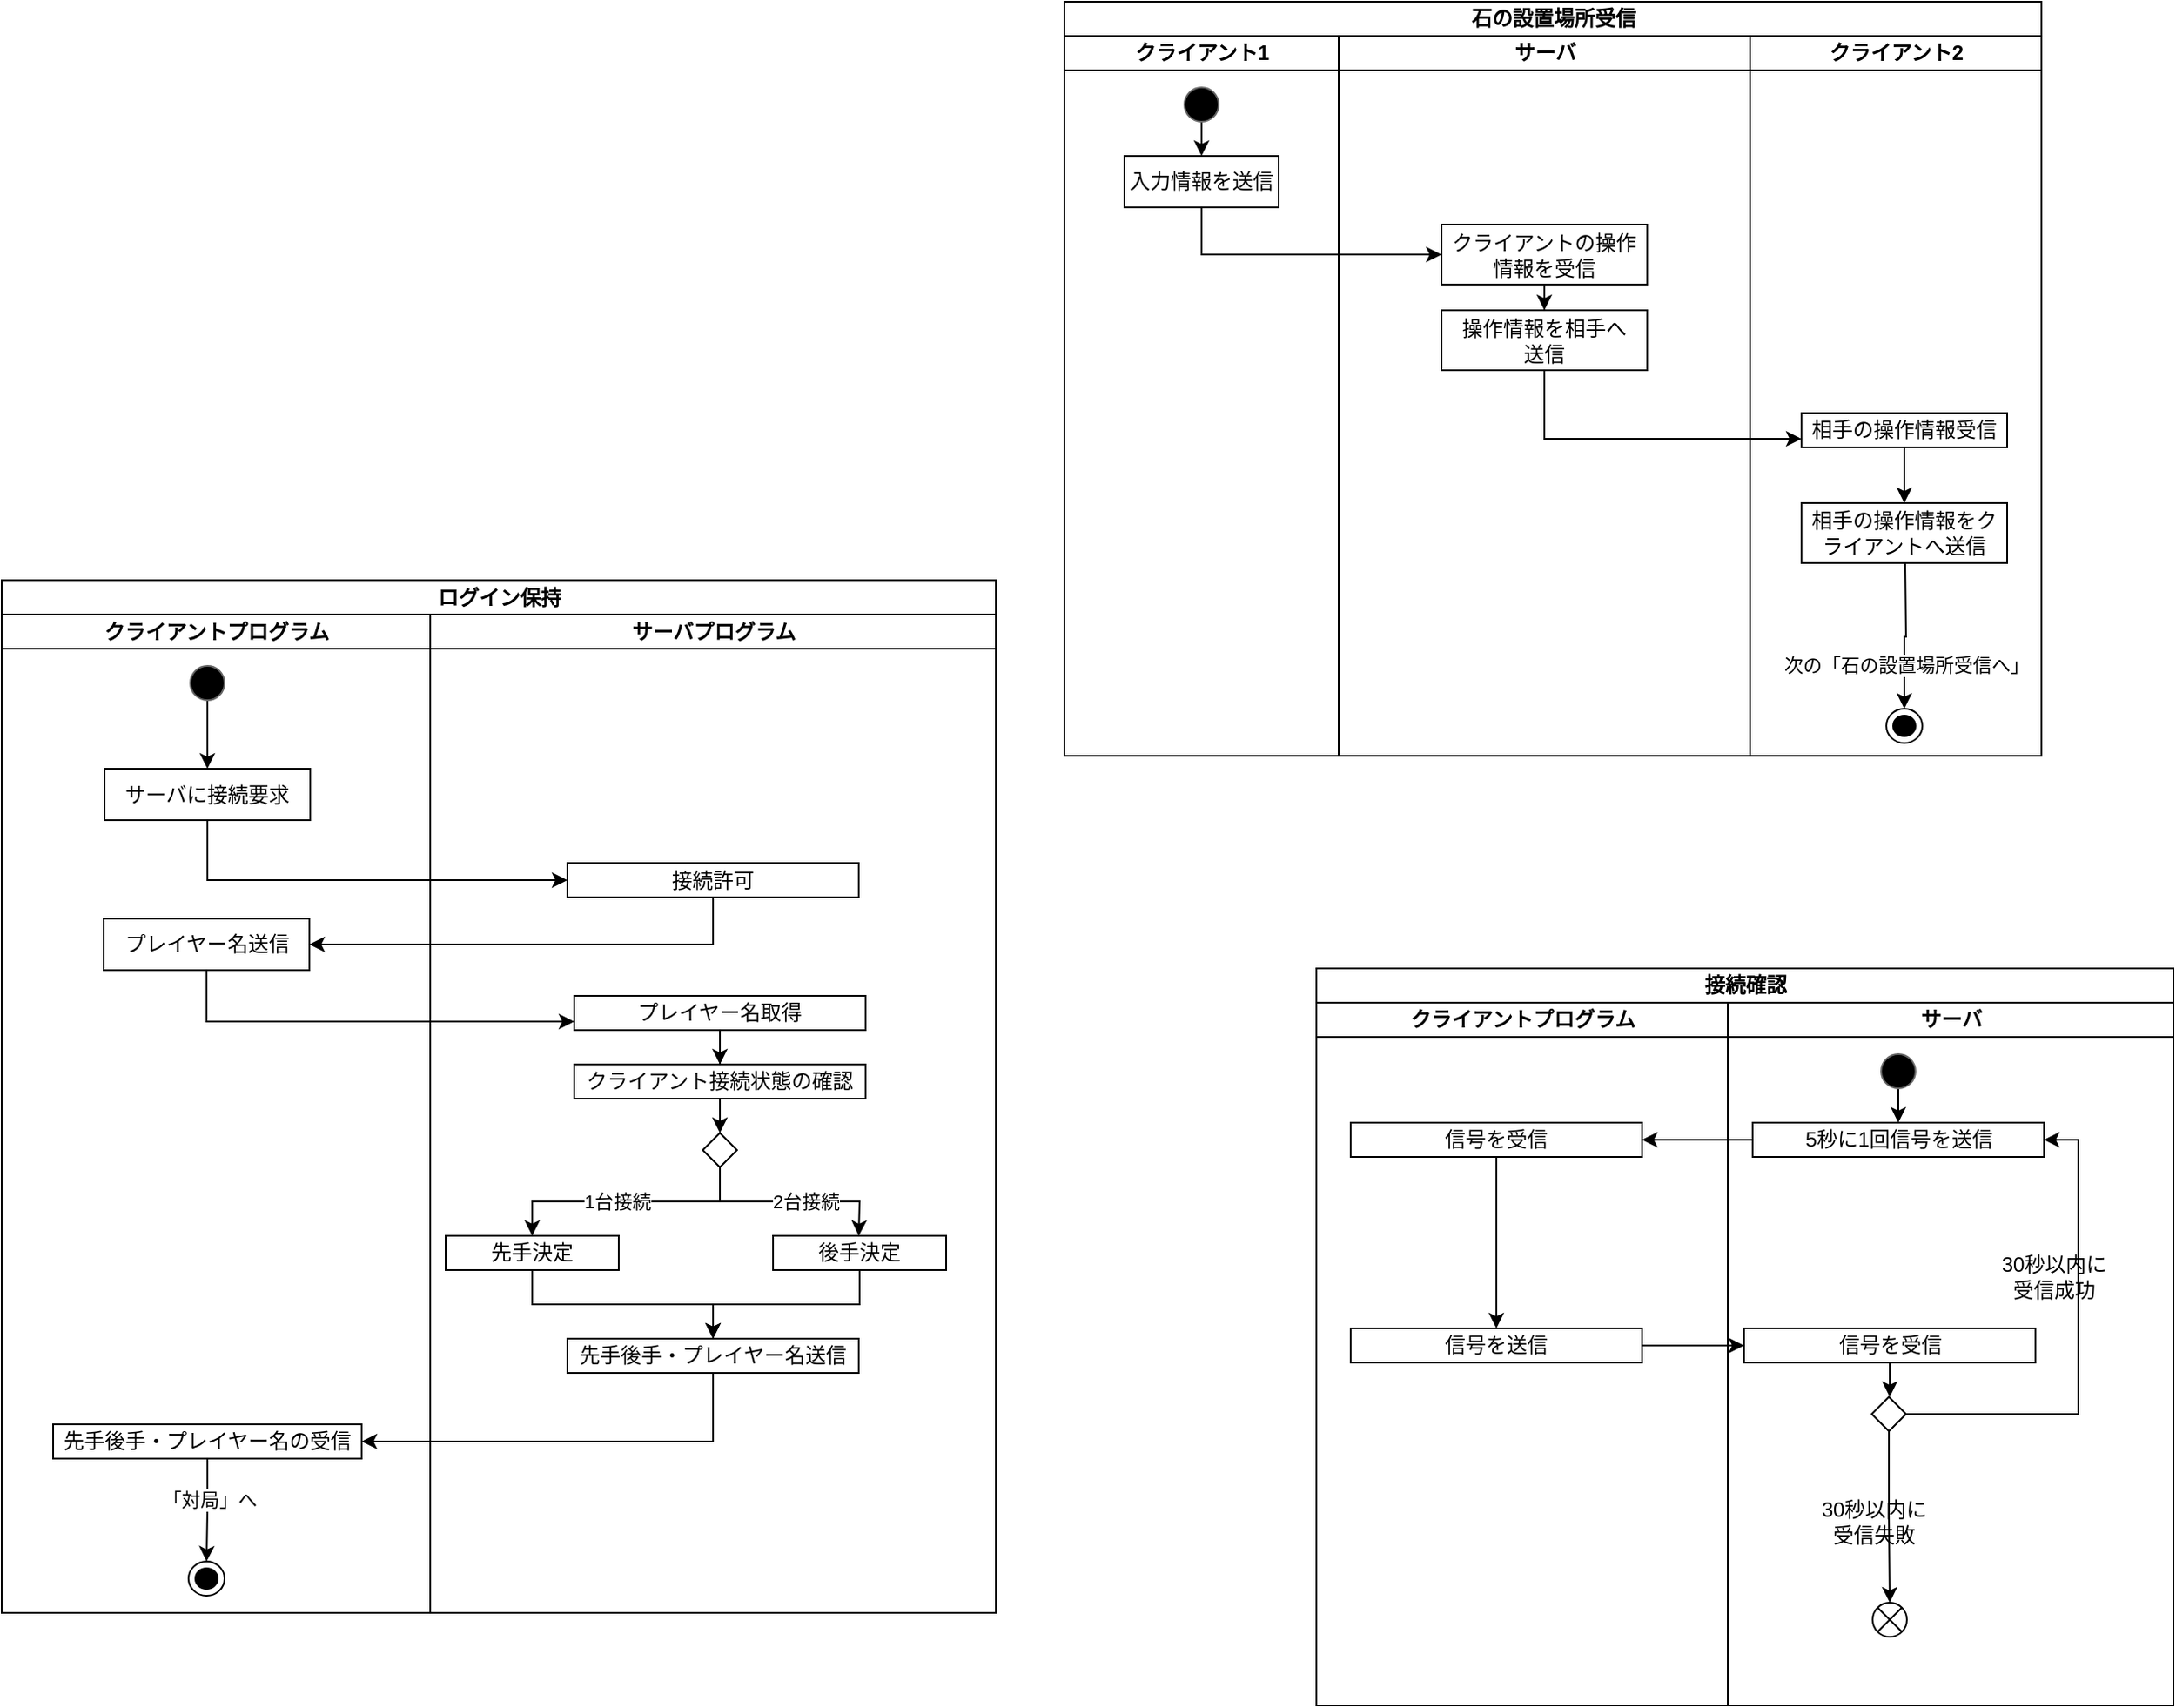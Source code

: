 <?xml version="1.0" encoding="UTF-8"?>
<mxfile version="26.2.12">
  <diagram name="ページ1" id="blJo8V8RZGlDzMt2KCXf">
    <mxGraphModel dx="1385" dy="1665" grid="1" gridSize="10" guides="1" tooltips="1" connect="1" arrows="1" fold="1" page="1" pageScale="1" pageWidth="827" pageHeight="1169" math="0" shadow="0">
      <root>
        <mxCell id="0" />
        <mxCell id="1" parent="0" />
        <mxCell id="ICABriZi5GorXYD_xj9T-27" value="ログイン保持" style="swimlane;childLayout=stackLayout;resizeParent=1;resizeParentMax=0;startSize=20;html=1;" parent="1" vertex="1">
          <mxGeometry x="60" y="357.5" width="580" height="602.5" as="geometry" />
        </mxCell>
        <mxCell id="ICABriZi5GorXYD_xj9T-30" value="クライアントプログラム" style="swimlane;startSize=20;html=1;" parent="ICABriZi5GorXYD_xj9T-27" vertex="1">
          <mxGeometry y="20" width="250" height="582.5" as="geometry" />
        </mxCell>
        <mxCell id="ICABriZi5GorXYD_xj9T-145" style="edgeStyle=orthogonalEdgeStyle;rounded=0;orthogonalLoop=1;jettySize=auto;html=1;exitX=0.5;exitY=1;exitDx=0;exitDy=0;entryX=0.5;entryY=0;entryDx=0;entryDy=0;" parent="ICABriZi5GorXYD_xj9T-30" source="ICABriZi5GorXYD_xj9T-31" target="ICABriZi5GorXYD_xj9T-35" edge="1">
          <mxGeometry relative="1" as="geometry" />
        </mxCell>
        <mxCell id="ICABriZi5GorXYD_xj9T-31" value="" style="ellipse;whiteSpace=wrap;html=1;aspect=fixed;fillColor=light-dark(#000000, #1a1a1a);fontColor=#333333;strokeColor=#666666;" parent="ICABriZi5GorXYD_xj9T-30" vertex="1">
          <mxGeometry x="110" y="30" width="20" height="20" as="geometry" />
        </mxCell>
        <mxCell id="ICABriZi5GorXYD_xj9T-35" value="&lt;div&gt;&lt;span style=&quot;background-color: transparent; color: light-dark(rgb(0, 0, 0), rgb(255, 255, 255));&quot;&gt;サーバに接続要求&lt;/span&gt;&lt;/div&gt;" style="rounded=0;whiteSpace=wrap;html=1;" parent="ICABriZi5GorXYD_xj9T-30" vertex="1">
          <mxGeometry x="60" y="90" width="120" height="30" as="geometry" />
        </mxCell>
        <mxCell id="ICABriZi5GorXYD_xj9T-36" style="edgeStyle=orthogonalEdgeStyle;rounded=0;orthogonalLoop=1;jettySize=auto;html=1;exitX=0.5;exitY=1;exitDx=0;exitDy=0;entryX=0.5;entryY=0;entryDx=0;entryDy=0;" parent="ICABriZi5GorXYD_xj9T-30" source="ICABriZi5GorXYD_xj9T-38" target="ICABriZi5GorXYD_xj9T-43" edge="1">
          <mxGeometry relative="1" as="geometry" />
        </mxCell>
        <mxCell id="ICABriZi5GorXYD_xj9T-37" value="「対局」へ" style="edgeLabel;html=1;align=center;verticalAlign=middle;resizable=0;points=[];" parent="ICABriZi5GorXYD_xj9T-36" vertex="1" connectable="0">
          <mxGeometry x="-0.201" y="1" relative="1" as="geometry">
            <mxPoint as="offset" />
          </mxGeometry>
        </mxCell>
        <mxCell id="ICABriZi5GorXYD_xj9T-38" value="先手後手・プレイヤー名の受信" style="rounded=0;whiteSpace=wrap;html=1;" parent="ICABriZi5GorXYD_xj9T-30" vertex="1">
          <mxGeometry x="30" y="472.5" width="180" height="20" as="geometry" />
        </mxCell>
        <mxCell id="ICABriZi5GorXYD_xj9T-43" value="" style="ellipse;html=1;shape=endState;fillColor=#000000;strokeColor=#000000;" parent="ICABriZi5GorXYD_xj9T-30" vertex="1">
          <mxGeometry x="109" y="552.5" width="21" height="20" as="geometry" />
        </mxCell>
        <mxCell id="ICABriZi5GorXYD_xj9T-148" value="&lt;div&gt;&lt;span style=&quot;background-color: transparent; color: light-dark(rgb(0, 0, 0), rgb(255, 255, 255));&quot;&gt;プレイヤー名送信&lt;/span&gt;&lt;/div&gt;" style="rounded=0;whiteSpace=wrap;html=1;" parent="ICABriZi5GorXYD_xj9T-30" vertex="1">
          <mxGeometry x="59.5" y="177.5" width="120" height="30" as="geometry" />
        </mxCell>
        <mxCell id="ICABriZi5GorXYD_xj9T-44" value="サーバプログラム" style="swimlane;startSize=20;html=1;" parent="ICABriZi5GorXYD_xj9T-27" vertex="1">
          <mxGeometry x="250" y="20" width="330" height="582.5" as="geometry" />
        </mxCell>
        <mxCell id="ICABriZi5GorXYD_xj9T-46" value="接続許可" style="rounded=0;whiteSpace=wrap;html=1;" parent="ICABriZi5GorXYD_xj9T-44" vertex="1">
          <mxGeometry x="80" y="145" width="170" height="20" as="geometry" />
        </mxCell>
        <mxCell id="ICABriZi5GorXYD_xj9T-47" style="edgeStyle=orthogonalEdgeStyle;rounded=0;orthogonalLoop=1;jettySize=auto;html=1;exitX=0.5;exitY=1;exitDx=0;exitDy=0;entryX=0.5;entryY=0;entryDx=0;entryDy=0;" parent="ICABriZi5GorXYD_xj9T-44" source="ICABriZi5GorXYD_xj9T-48" target="ICABriZi5GorXYD_xj9T-53" edge="1">
          <mxGeometry relative="1" as="geometry" />
        </mxCell>
        <mxCell id="ICABriZi5GorXYD_xj9T-48" value="クライアント接続状態の確認" style="rounded=0;whiteSpace=wrap;html=1;" parent="ICABriZi5GorXYD_xj9T-44" vertex="1">
          <mxGeometry x="84" y="262.5" width="170" height="20" as="geometry" />
        </mxCell>
        <mxCell id="ICABriZi5GorXYD_xj9T-51" style="edgeStyle=orthogonalEdgeStyle;rounded=0;orthogonalLoop=1;jettySize=auto;html=1;exitX=0.5;exitY=1;exitDx=0;exitDy=0;" parent="ICABriZi5GorXYD_xj9T-44" source="ICABriZi5GorXYD_xj9T-53" target="ICABriZi5GorXYD_xj9T-54" edge="1">
          <mxGeometry relative="1" as="geometry" />
        </mxCell>
        <mxCell id="ICABriZi5GorXYD_xj9T-52" value="1台接続" style="edgeLabel;html=1;align=center;verticalAlign=middle;resizable=0;points=[];" parent="ICABriZi5GorXYD_xj9T-51" vertex="1" connectable="0">
          <mxGeometry x="0.079" relative="1" as="geometry">
            <mxPoint as="offset" />
          </mxGeometry>
        </mxCell>
        <mxCell id="ICABriZi5GorXYD_xj9T-153" style="edgeStyle=orthogonalEdgeStyle;rounded=0;orthogonalLoop=1;jettySize=auto;html=1;exitX=0.5;exitY=1;exitDx=0;exitDy=0;" parent="ICABriZi5GorXYD_xj9T-44" source="ICABriZi5GorXYD_xj9T-53" edge="1">
          <mxGeometry relative="1" as="geometry">
            <mxPoint x="250" y="362.5" as="targetPoint" />
          </mxGeometry>
        </mxCell>
        <mxCell id="ICABriZi5GorXYD_xj9T-154" value="2台接続" style="edgeLabel;html=1;align=center;verticalAlign=middle;resizable=0;points=[];" parent="ICABriZi5GorXYD_xj9T-153" vertex="1" connectable="0">
          <mxGeometry x="0.141" y="-4" relative="1" as="geometry">
            <mxPoint y="-4" as="offset" />
          </mxGeometry>
        </mxCell>
        <mxCell id="ICABriZi5GorXYD_xj9T-53" value="" style="rhombus;whiteSpace=wrap;html=1;" parent="ICABriZi5GorXYD_xj9T-44" vertex="1">
          <mxGeometry x="159" y="302.5" width="20" height="20" as="geometry" />
        </mxCell>
        <mxCell id="ICABriZi5GorXYD_xj9T-157" style="edgeStyle=orthogonalEdgeStyle;rounded=0;orthogonalLoop=1;jettySize=auto;html=1;exitX=0.5;exitY=1;exitDx=0;exitDy=0;" parent="ICABriZi5GorXYD_xj9T-44" source="ICABriZi5GorXYD_xj9T-54" target="ICABriZi5GorXYD_xj9T-156" edge="1">
          <mxGeometry relative="1" as="geometry" />
        </mxCell>
        <mxCell id="ICABriZi5GorXYD_xj9T-54" value="先手決定" style="rounded=0;whiteSpace=wrap;html=1;" parent="ICABriZi5GorXYD_xj9T-44" vertex="1">
          <mxGeometry x="9" y="362.5" width="101" height="20" as="geometry" />
        </mxCell>
        <mxCell id="ICABriZi5GorXYD_xj9T-152" style="edgeStyle=orthogonalEdgeStyle;rounded=0;orthogonalLoop=1;jettySize=auto;html=1;exitX=0.5;exitY=1;exitDx=0;exitDy=0;" parent="ICABriZi5GorXYD_xj9T-44" source="ICABriZi5GorXYD_xj9T-151" target="ICABriZi5GorXYD_xj9T-48" edge="1">
          <mxGeometry relative="1" as="geometry" />
        </mxCell>
        <mxCell id="ICABriZi5GorXYD_xj9T-151" value="プレイヤー名取得" style="rounded=0;whiteSpace=wrap;html=1;" parent="ICABriZi5GorXYD_xj9T-44" vertex="1">
          <mxGeometry x="84" y="222.5" width="170" height="20" as="geometry" />
        </mxCell>
        <mxCell id="ICABriZi5GorXYD_xj9T-158" style="edgeStyle=orthogonalEdgeStyle;rounded=0;orthogonalLoop=1;jettySize=auto;html=1;exitX=0.5;exitY=1;exitDx=0;exitDy=0;entryX=0.5;entryY=0;entryDx=0;entryDy=0;" parent="ICABriZi5GorXYD_xj9T-44" source="ICABriZi5GorXYD_xj9T-155" target="ICABriZi5GorXYD_xj9T-156" edge="1">
          <mxGeometry relative="1" as="geometry" />
        </mxCell>
        <mxCell id="ICABriZi5GorXYD_xj9T-155" value="後手決定" style="rounded=0;whiteSpace=wrap;html=1;" parent="ICABriZi5GorXYD_xj9T-44" vertex="1">
          <mxGeometry x="200" y="362.5" width="101" height="20" as="geometry" />
        </mxCell>
        <mxCell id="ICABriZi5GorXYD_xj9T-156" value="先手後手・プレイヤー名送信" style="rounded=0;whiteSpace=wrap;html=1;" parent="ICABriZi5GorXYD_xj9T-44" vertex="1">
          <mxGeometry x="80" y="422.5" width="170" height="20" as="geometry" />
        </mxCell>
        <mxCell id="ICABriZi5GorXYD_xj9T-146" style="edgeStyle=orthogonalEdgeStyle;rounded=0;orthogonalLoop=1;jettySize=auto;html=1;exitX=0.5;exitY=1;exitDx=0;exitDy=0;entryX=0;entryY=0.5;entryDx=0;entryDy=0;" parent="ICABriZi5GorXYD_xj9T-27" source="ICABriZi5GorXYD_xj9T-35" target="ICABriZi5GorXYD_xj9T-46" edge="1">
          <mxGeometry relative="1" as="geometry" />
        </mxCell>
        <mxCell id="ICABriZi5GorXYD_xj9T-149" style="edgeStyle=orthogonalEdgeStyle;rounded=0;orthogonalLoop=1;jettySize=auto;html=1;exitX=0.5;exitY=1;exitDx=0;exitDy=0;entryX=1;entryY=0.5;entryDx=0;entryDy=0;" parent="ICABriZi5GorXYD_xj9T-27" source="ICABriZi5GorXYD_xj9T-46" target="ICABriZi5GorXYD_xj9T-148" edge="1">
          <mxGeometry relative="1" as="geometry" />
        </mxCell>
        <mxCell id="ICABriZi5GorXYD_xj9T-150" style="edgeStyle=orthogonalEdgeStyle;rounded=0;orthogonalLoop=1;jettySize=auto;html=1;exitX=0.5;exitY=1;exitDx=0;exitDy=0;entryX=0;entryY=0.75;entryDx=0;entryDy=0;" parent="ICABriZi5GorXYD_xj9T-27" source="ICABriZi5GorXYD_xj9T-148" target="ICABriZi5GorXYD_xj9T-151" edge="1">
          <mxGeometry relative="1" as="geometry">
            <mxPoint x="290" y="292.5" as="targetPoint" />
          </mxGeometry>
        </mxCell>
        <mxCell id="ICABriZi5GorXYD_xj9T-159" style="edgeStyle=orthogonalEdgeStyle;rounded=0;orthogonalLoop=1;jettySize=auto;html=1;exitX=0.5;exitY=1;exitDx=0;exitDy=0;entryX=1;entryY=0.5;entryDx=0;entryDy=0;" parent="ICABriZi5GorXYD_xj9T-27" source="ICABriZi5GorXYD_xj9T-156" target="ICABriZi5GorXYD_xj9T-38" edge="1">
          <mxGeometry relative="1" as="geometry" />
        </mxCell>
        <mxCell id="ICABriZi5GorXYD_xj9T-60" value="石の設置場所受信" style="swimlane;childLayout=stackLayout;resizeParent=1;resizeParentMax=0;startSize=20;html=1;" parent="1" vertex="1">
          <mxGeometry x="680" y="20" width="570" height="440" as="geometry" />
        </mxCell>
        <mxCell id="ICABriZi5GorXYD_xj9T-61" value="クライアント1" style="swimlane;startSize=20;html=1;" parent="ICABriZi5GorXYD_xj9T-60" vertex="1">
          <mxGeometry y="20" width="160" height="420" as="geometry" />
        </mxCell>
        <mxCell id="TEwn-exQFDW3O153DHh5-3" style="edgeStyle=orthogonalEdgeStyle;rounded=0;orthogonalLoop=1;jettySize=auto;html=1;exitX=0.5;exitY=1;exitDx=0;exitDy=0;entryX=0.5;entryY=0;entryDx=0;entryDy=0;" parent="ICABriZi5GorXYD_xj9T-61" source="TEwn-exQFDW3O153DHh5-1" target="TEwn-exQFDW3O153DHh5-2" edge="1">
          <mxGeometry relative="1" as="geometry" />
        </mxCell>
        <mxCell id="TEwn-exQFDW3O153DHh5-1" value="" style="ellipse;whiteSpace=wrap;html=1;aspect=fixed;fillColor=light-dark(#000000, #1a1a1a);fontColor=#333333;strokeColor=#666666;" parent="ICABriZi5GorXYD_xj9T-61" vertex="1">
          <mxGeometry x="70" y="30" width="20" height="20" as="geometry" />
        </mxCell>
        <mxCell id="TEwn-exQFDW3O153DHh5-2" value="入力情報を送信" style="rounded=0;whiteSpace=wrap;html=1;" parent="ICABriZi5GorXYD_xj9T-61" vertex="1">
          <mxGeometry x="35" y="70" width="90" height="30" as="geometry" />
        </mxCell>
        <mxCell id="ICABriZi5GorXYD_xj9T-67" value="サーバ" style="swimlane;startSize=20;html=1;" parent="ICABriZi5GorXYD_xj9T-60" vertex="1">
          <mxGeometry x="160" y="20" width="240" height="420" as="geometry" />
        </mxCell>
        <mxCell id="TEwn-exQFDW3O153DHh5-10" style="edgeStyle=orthogonalEdgeStyle;rounded=0;orthogonalLoop=1;jettySize=auto;html=1;exitX=0.5;exitY=1;exitDx=0;exitDy=0;" parent="ICABriZi5GorXYD_xj9T-67" source="ICABriZi5GorXYD_xj9T-113" target="ICABriZi5GorXYD_xj9T-115" edge="1">
          <mxGeometry relative="1" as="geometry" />
        </mxCell>
        <mxCell id="ICABriZi5GorXYD_xj9T-113" value="クライアントの操作情報を受信" style="rounded=0;whiteSpace=wrap;html=1;" parent="ICABriZi5GorXYD_xj9T-67" vertex="1">
          <mxGeometry x="60" y="110" width="120" height="35" as="geometry" />
        </mxCell>
        <mxCell id="ICABriZi5GorXYD_xj9T-115" value="操作情報を相手へ&lt;br&gt;送信" style="rounded=0;whiteSpace=wrap;html=1;" parent="ICABriZi5GorXYD_xj9T-67" vertex="1">
          <mxGeometry x="60" y="160" width="120" height="35" as="geometry" />
        </mxCell>
        <mxCell id="ICABriZi5GorXYD_xj9T-109" value="クライアント2" style="swimlane;startSize=20;html=1;" parent="ICABriZi5GorXYD_xj9T-60" vertex="1">
          <mxGeometry x="400" y="20" width="170" height="420" as="geometry" />
        </mxCell>
        <mxCell id="ICABriZi5GorXYD_xj9T-111" value="相手の操作情報をクライアントへ送信" style="rounded=0;whiteSpace=wrap;html=1;" parent="ICABriZi5GorXYD_xj9T-109" vertex="1">
          <mxGeometry x="30" y="272.5" width="120" height="35" as="geometry" />
        </mxCell>
        <mxCell id="ICABriZi5GorXYD_xj9T-116" style="edgeStyle=orthogonalEdgeStyle;rounded=0;orthogonalLoop=1;jettySize=auto;html=1;exitX=0.5;exitY=1;exitDx=0;exitDy=0;entryX=0.5;entryY=0;entryDx=0;entryDy=0;" parent="ICABriZi5GorXYD_xj9T-109" source="ICABriZi5GorXYD_xj9T-117" target="ICABriZi5GorXYD_xj9T-111" edge="1">
          <mxGeometry relative="1" as="geometry" />
        </mxCell>
        <mxCell id="ICABriZi5GorXYD_xj9T-117" value="相手の操作情報受信" style="rounded=0;whiteSpace=wrap;html=1;" parent="ICABriZi5GorXYD_xj9T-109" vertex="1">
          <mxGeometry x="30" y="220" width="120" height="20" as="geometry" />
        </mxCell>
        <mxCell id="ICABriZi5GorXYD_xj9T-91" style="edgeStyle=orthogonalEdgeStyle;rounded=0;orthogonalLoop=1;jettySize=auto;html=1;exitX=0.5;exitY=1;exitDx=0;exitDy=0;entryX=0.5;entryY=0;entryDx=0;entryDy=0;" parent="ICABriZi5GorXYD_xj9T-109" target="ICABriZi5GorXYD_xj9T-100" edge="1">
          <mxGeometry relative="1" as="geometry">
            <mxPoint x="90" y="357.5" as="targetPoint" />
            <mxPoint x="90.5" y="307.5" as="sourcePoint" />
          </mxGeometry>
        </mxCell>
        <mxCell id="ICABriZi5GorXYD_xj9T-92" value="次の「石の設置場所受信へ」" style="edgeLabel;html=1;align=center;verticalAlign=middle;resizable=0;points=[];" parent="ICABriZi5GorXYD_xj9T-91" connectable="0" vertex="1">
          <mxGeometry x="0.41" y="1" relative="1" as="geometry">
            <mxPoint as="offset" />
          </mxGeometry>
        </mxCell>
        <mxCell id="ICABriZi5GorXYD_xj9T-100" value="" style="ellipse;html=1;shape=endState;fillColor=#000000;strokeColor=#000000;" parent="ICABriZi5GorXYD_xj9T-109" vertex="1">
          <mxGeometry x="79.5" y="392.5" width="21" height="20" as="geometry" />
        </mxCell>
        <mxCell id="TEwn-exQFDW3O153DHh5-5" style="edgeStyle=orthogonalEdgeStyle;rounded=0;orthogonalLoop=1;jettySize=auto;html=1;exitX=0.5;exitY=1;exitDx=0;exitDy=0;entryX=0;entryY=0.5;entryDx=0;entryDy=0;" parent="ICABriZi5GorXYD_xj9T-60" source="TEwn-exQFDW3O153DHh5-2" target="ICABriZi5GorXYD_xj9T-113" edge="1">
          <mxGeometry relative="1" as="geometry">
            <mxPoint x="260" y="160" as="targetPoint" />
          </mxGeometry>
        </mxCell>
        <mxCell id="TEwn-exQFDW3O153DHh5-8" style="edgeStyle=orthogonalEdgeStyle;rounded=0;orthogonalLoop=1;jettySize=auto;html=1;exitX=0.5;exitY=1;exitDx=0;exitDy=0;entryX=0;entryY=0.75;entryDx=0;entryDy=0;" parent="ICABriZi5GorXYD_xj9T-60" source="ICABriZi5GorXYD_xj9T-115" target="ICABriZi5GorXYD_xj9T-117" edge="1">
          <mxGeometry relative="1" as="geometry" />
        </mxCell>
        <mxCell id="M7Z_oNUjwSbaCWjWREQJ-1" value="接続確認" style="swimlane;childLayout=stackLayout;resizeParent=1;resizeParentMax=0;startSize=20;html=1;" vertex="1" parent="1">
          <mxGeometry x="827" y="584" width="500" height="430" as="geometry" />
        </mxCell>
        <mxCell id="M7Z_oNUjwSbaCWjWREQJ-2" value="クライアントプログラム" style="swimlane;startSize=20;html=1;" vertex="1" parent="M7Z_oNUjwSbaCWjWREQJ-1">
          <mxGeometry y="20" width="240" height="410" as="geometry" />
        </mxCell>
        <mxCell id="M7Z_oNUjwSbaCWjWREQJ-3" style="edgeStyle=orthogonalEdgeStyle;rounded=0;orthogonalLoop=1;jettySize=auto;html=1;exitX=0.5;exitY=1;exitDx=0;exitDy=0;entryX=0.5;entryY=0;entryDx=0;entryDy=0;" edge="1" parent="M7Z_oNUjwSbaCWjWREQJ-2" source="M7Z_oNUjwSbaCWjWREQJ-4" target="M7Z_oNUjwSbaCWjWREQJ-5">
          <mxGeometry relative="1" as="geometry" />
        </mxCell>
        <mxCell id="M7Z_oNUjwSbaCWjWREQJ-4" value="信号を受信" style="rounded=0;whiteSpace=wrap;html=1;" vertex="1" parent="M7Z_oNUjwSbaCWjWREQJ-2">
          <mxGeometry x="20" y="70" width="170" height="20" as="geometry" />
        </mxCell>
        <mxCell id="M7Z_oNUjwSbaCWjWREQJ-5" value="信号を送信" style="rounded=0;whiteSpace=wrap;html=1;" vertex="1" parent="M7Z_oNUjwSbaCWjWREQJ-2">
          <mxGeometry x="20" y="190" width="170" height="20" as="geometry" />
        </mxCell>
        <mxCell id="M7Z_oNUjwSbaCWjWREQJ-6" value="サーバ" style="swimlane;startSize=20;html=1;" vertex="1" parent="M7Z_oNUjwSbaCWjWREQJ-1">
          <mxGeometry x="240" y="20" width="260" height="410" as="geometry" />
        </mxCell>
        <mxCell id="M7Z_oNUjwSbaCWjWREQJ-7" style="edgeStyle=orthogonalEdgeStyle;rounded=0;orthogonalLoop=1;jettySize=auto;html=1;exitX=0.5;exitY=1;exitDx=0;exitDy=0;entryX=0.5;entryY=0;entryDx=0;entryDy=0;" edge="1" parent="M7Z_oNUjwSbaCWjWREQJ-6" source="M7Z_oNUjwSbaCWjWREQJ-8" target="M7Z_oNUjwSbaCWjWREQJ-9">
          <mxGeometry relative="1" as="geometry" />
        </mxCell>
        <mxCell id="M7Z_oNUjwSbaCWjWREQJ-8" value="" style="ellipse;whiteSpace=wrap;html=1;aspect=fixed;fillColor=light-dark(#000000, #1a1a1a);fontColor=#333333;strokeColor=#666666;" vertex="1" parent="M7Z_oNUjwSbaCWjWREQJ-6">
          <mxGeometry x="89.5" y="30" width="20" height="20" as="geometry" />
        </mxCell>
        <mxCell id="M7Z_oNUjwSbaCWjWREQJ-9" value="5秒に1回信号を送信" style="rounded=0;whiteSpace=wrap;html=1;" vertex="1" parent="M7Z_oNUjwSbaCWjWREQJ-6">
          <mxGeometry x="14.5" y="70" width="170" height="20" as="geometry" />
        </mxCell>
        <mxCell id="M7Z_oNUjwSbaCWjWREQJ-10" style="edgeStyle=orthogonalEdgeStyle;rounded=0;orthogonalLoop=1;jettySize=auto;html=1;exitX=0.5;exitY=1;exitDx=0;exitDy=0;" edge="1" parent="M7Z_oNUjwSbaCWjWREQJ-6" source="M7Z_oNUjwSbaCWjWREQJ-11">
          <mxGeometry relative="1" as="geometry">
            <mxPoint x="94.5" y="230" as="targetPoint" />
          </mxGeometry>
        </mxCell>
        <mxCell id="M7Z_oNUjwSbaCWjWREQJ-11" value="信号を受信" style="rounded=0;whiteSpace=wrap;html=1;" vertex="1" parent="M7Z_oNUjwSbaCWjWREQJ-6">
          <mxGeometry x="9.5" y="190" width="170" height="20" as="geometry" />
        </mxCell>
        <mxCell id="M7Z_oNUjwSbaCWjWREQJ-12" style="edgeStyle=orthogonalEdgeStyle;rounded=0;orthogonalLoop=1;jettySize=auto;html=1;exitX=1;exitY=0.5;exitDx=0;exitDy=0;entryX=1;entryY=0.5;entryDx=0;entryDy=0;" edge="1" parent="M7Z_oNUjwSbaCWjWREQJ-6" source="M7Z_oNUjwSbaCWjWREQJ-13" target="M7Z_oNUjwSbaCWjWREQJ-9">
          <mxGeometry relative="1" as="geometry" />
        </mxCell>
        <mxCell id="M7Z_oNUjwSbaCWjWREQJ-13" value="" style="rhombus;whiteSpace=wrap;html=1;" vertex="1" parent="M7Z_oNUjwSbaCWjWREQJ-6">
          <mxGeometry x="84" y="230" width="20" height="20" as="geometry" />
        </mxCell>
        <mxCell id="M7Z_oNUjwSbaCWjWREQJ-14" value="30秒以内に&lt;div&gt;受信成功&lt;/div&gt;" style="text;html=1;align=center;verticalAlign=middle;resizable=0;points=[];autosize=1;strokeColor=none;fillColor=none;" vertex="1" parent="M7Z_oNUjwSbaCWjWREQJ-6">
          <mxGeometry x="150" y="140" width="80" height="40" as="geometry" />
        </mxCell>
        <mxCell id="M7Z_oNUjwSbaCWjWREQJ-15" value="30秒以内に&lt;div&gt;受信失敗&lt;/div&gt;" style="text;html=1;align=center;verticalAlign=middle;resizable=0;points=[];autosize=1;strokeColor=none;fillColor=none;" vertex="1" parent="M7Z_oNUjwSbaCWjWREQJ-6">
          <mxGeometry x="45" y="283" width="80" height="40" as="geometry" />
        </mxCell>
        <mxCell id="M7Z_oNUjwSbaCWjWREQJ-16" value="" style="edgeStyle=orthogonalEdgeStyle;rounded=0;orthogonalLoop=1;jettySize=auto;html=1;exitX=0.5;exitY=1;exitDx=0;exitDy=0;entryX=0.5;entryY=0;entryDx=0;entryDy=0;" edge="1" parent="M7Z_oNUjwSbaCWjWREQJ-6" source="M7Z_oNUjwSbaCWjWREQJ-17">
          <mxGeometry relative="1" as="geometry">
            <mxPoint x="404" y="360" as="sourcePoint" />
            <mxPoint x="94" y="350" as="targetPoint" />
          </mxGeometry>
        </mxCell>
        <mxCell id="M7Z_oNUjwSbaCWjWREQJ-17" value="" style="verticalLabelPosition=bottom;verticalAlign=top;html=1;shape=mxgraph.flowchart.or;" vertex="1" parent="M7Z_oNUjwSbaCWjWREQJ-6">
          <mxGeometry x="84.5" y="350" width="20" height="20" as="geometry" />
        </mxCell>
        <mxCell id="M7Z_oNUjwSbaCWjWREQJ-18" value="" style="edgeStyle=orthogonalEdgeStyle;rounded=0;orthogonalLoop=1;jettySize=auto;html=1;exitX=0.5;exitY=1;exitDx=0;exitDy=0;entryX=0.5;entryY=0;entryDx=0;entryDy=0;" edge="1" parent="M7Z_oNUjwSbaCWjWREQJ-6" source="M7Z_oNUjwSbaCWjWREQJ-13" target="M7Z_oNUjwSbaCWjWREQJ-17">
          <mxGeometry relative="1" as="geometry">
            <mxPoint x="404" y="360" as="sourcePoint" />
            <mxPoint x="404" y="460" as="targetPoint" />
          </mxGeometry>
        </mxCell>
        <mxCell id="M7Z_oNUjwSbaCWjWREQJ-19" style="edgeStyle=orthogonalEdgeStyle;rounded=0;orthogonalLoop=1;jettySize=auto;html=1;exitX=0;exitY=0.5;exitDx=0;exitDy=0;entryX=1;entryY=0.5;entryDx=0;entryDy=0;" edge="1" parent="M7Z_oNUjwSbaCWjWREQJ-1" source="M7Z_oNUjwSbaCWjWREQJ-9" target="M7Z_oNUjwSbaCWjWREQJ-4">
          <mxGeometry relative="1" as="geometry" />
        </mxCell>
        <mxCell id="M7Z_oNUjwSbaCWjWREQJ-20" style="edgeStyle=orthogonalEdgeStyle;rounded=0;orthogonalLoop=1;jettySize=auto;html=1;exitX=1;exitY=0.5;exitDx=0;exitDy=0;entryX=0;entryY=0.5;entryDx=0;entryDy=0;" edge="1" parent="M7Z_oNUjwSbaCWjWREQJ-1" source="M7Z_oNUjwSbaCWjWREQJ-5" target="M7Z_oNUjwSbaCWjWREQJ-11">
          <mxGeometry relative="1" as="geometry" />
        </mxCell>
      </root>
    </mxGraphModel>
  </diagram>
</mxfile>
